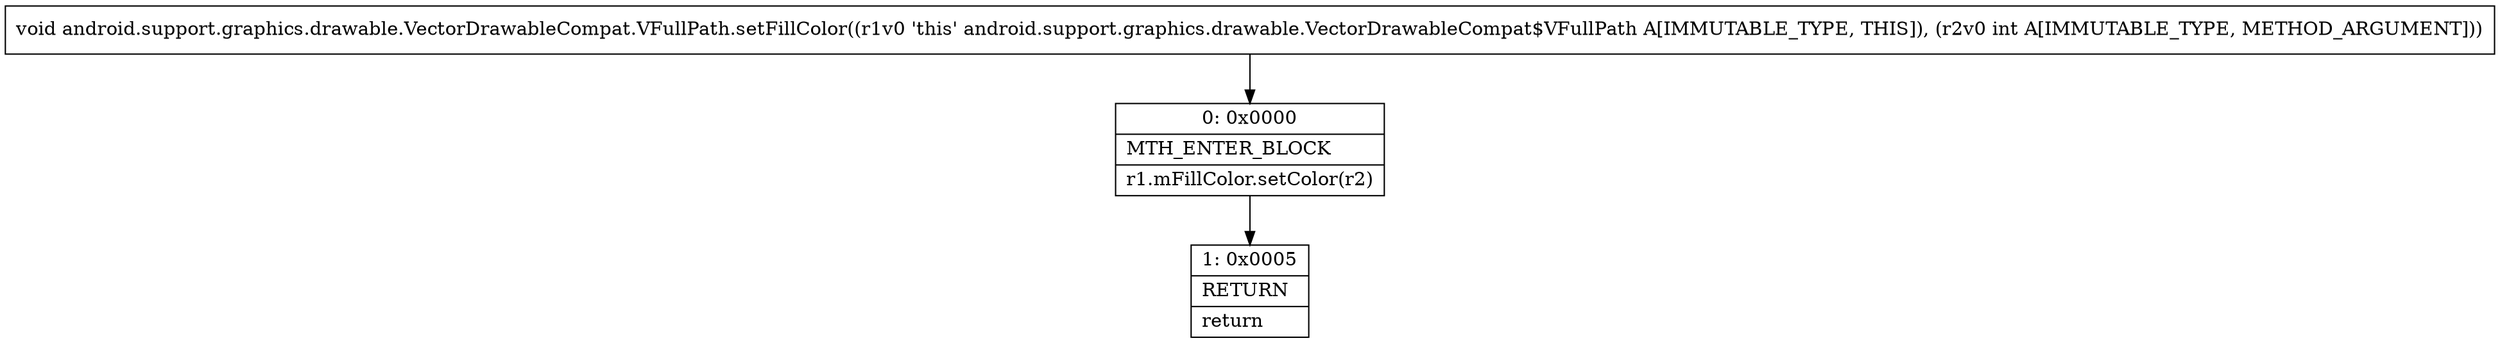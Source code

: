 digraph "CFG forandroid.support.graphics.drawable.VectorDrawableCompat.VFullPath.setFillColor(I)V" {
Node_0 [shape=record,label="{0\:\ 0x0000|MTH_ENTER_BLOCK\l|r1.mFillColor.setColor(r2)\l}"];
Node_1 [shape=record,label="{1\:\ 0x0005|RETURN\l|return\l}"];
MethodNode[shape=record,label="{void android.support.graphics.drawable.VectorDrawableCompat.VFullPath.setFillColor((r1v0 'this' android.support.graphics.drawable.VectorDrawableCompat$VFullPath A[IMMUTABLE_TYPE, THIS]), (r2v0 int A[IMMUTABLE_TYPE, METHOD_ARGUMENT])) }"];
MethodNode -> Node_0;
Node_0 -> Node_1;
}

